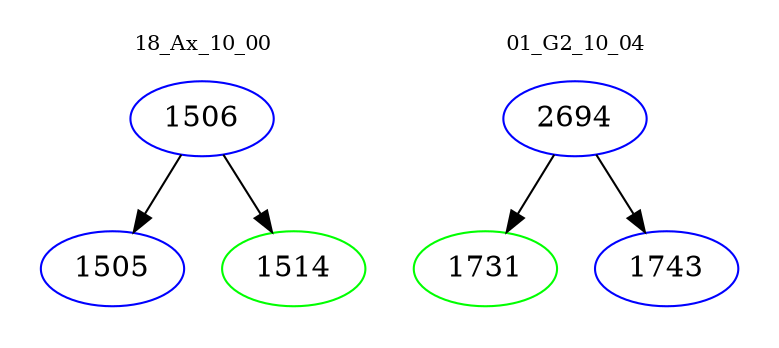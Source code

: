 digraph{
subgraph cluster_0 {
color = white
label = "18_Ax_10_00";
fontsize=10;
T0_1506 [label="1506", color="blue"]
T0_1506 -> T0_1505 [color="black"]
T0_1505 [label="1505", color="blue"]
T0_1506 -> T0_1514 [color="black"]
T0_1514 [label="1514", color="green"]
}
subgraph cluster_1 {
color = white
label = "01_G2_10_04";
fontsize=10;
T1_2694 [label="2694", color="blue"]
T1_2694 -> T1_1731 [color="black"]
T1_1731 [label="1731", color="green"]
T1_2694 -> T1_1743 [color="black"]
T1_1743 [label="1743", color="blue"]
}
}
